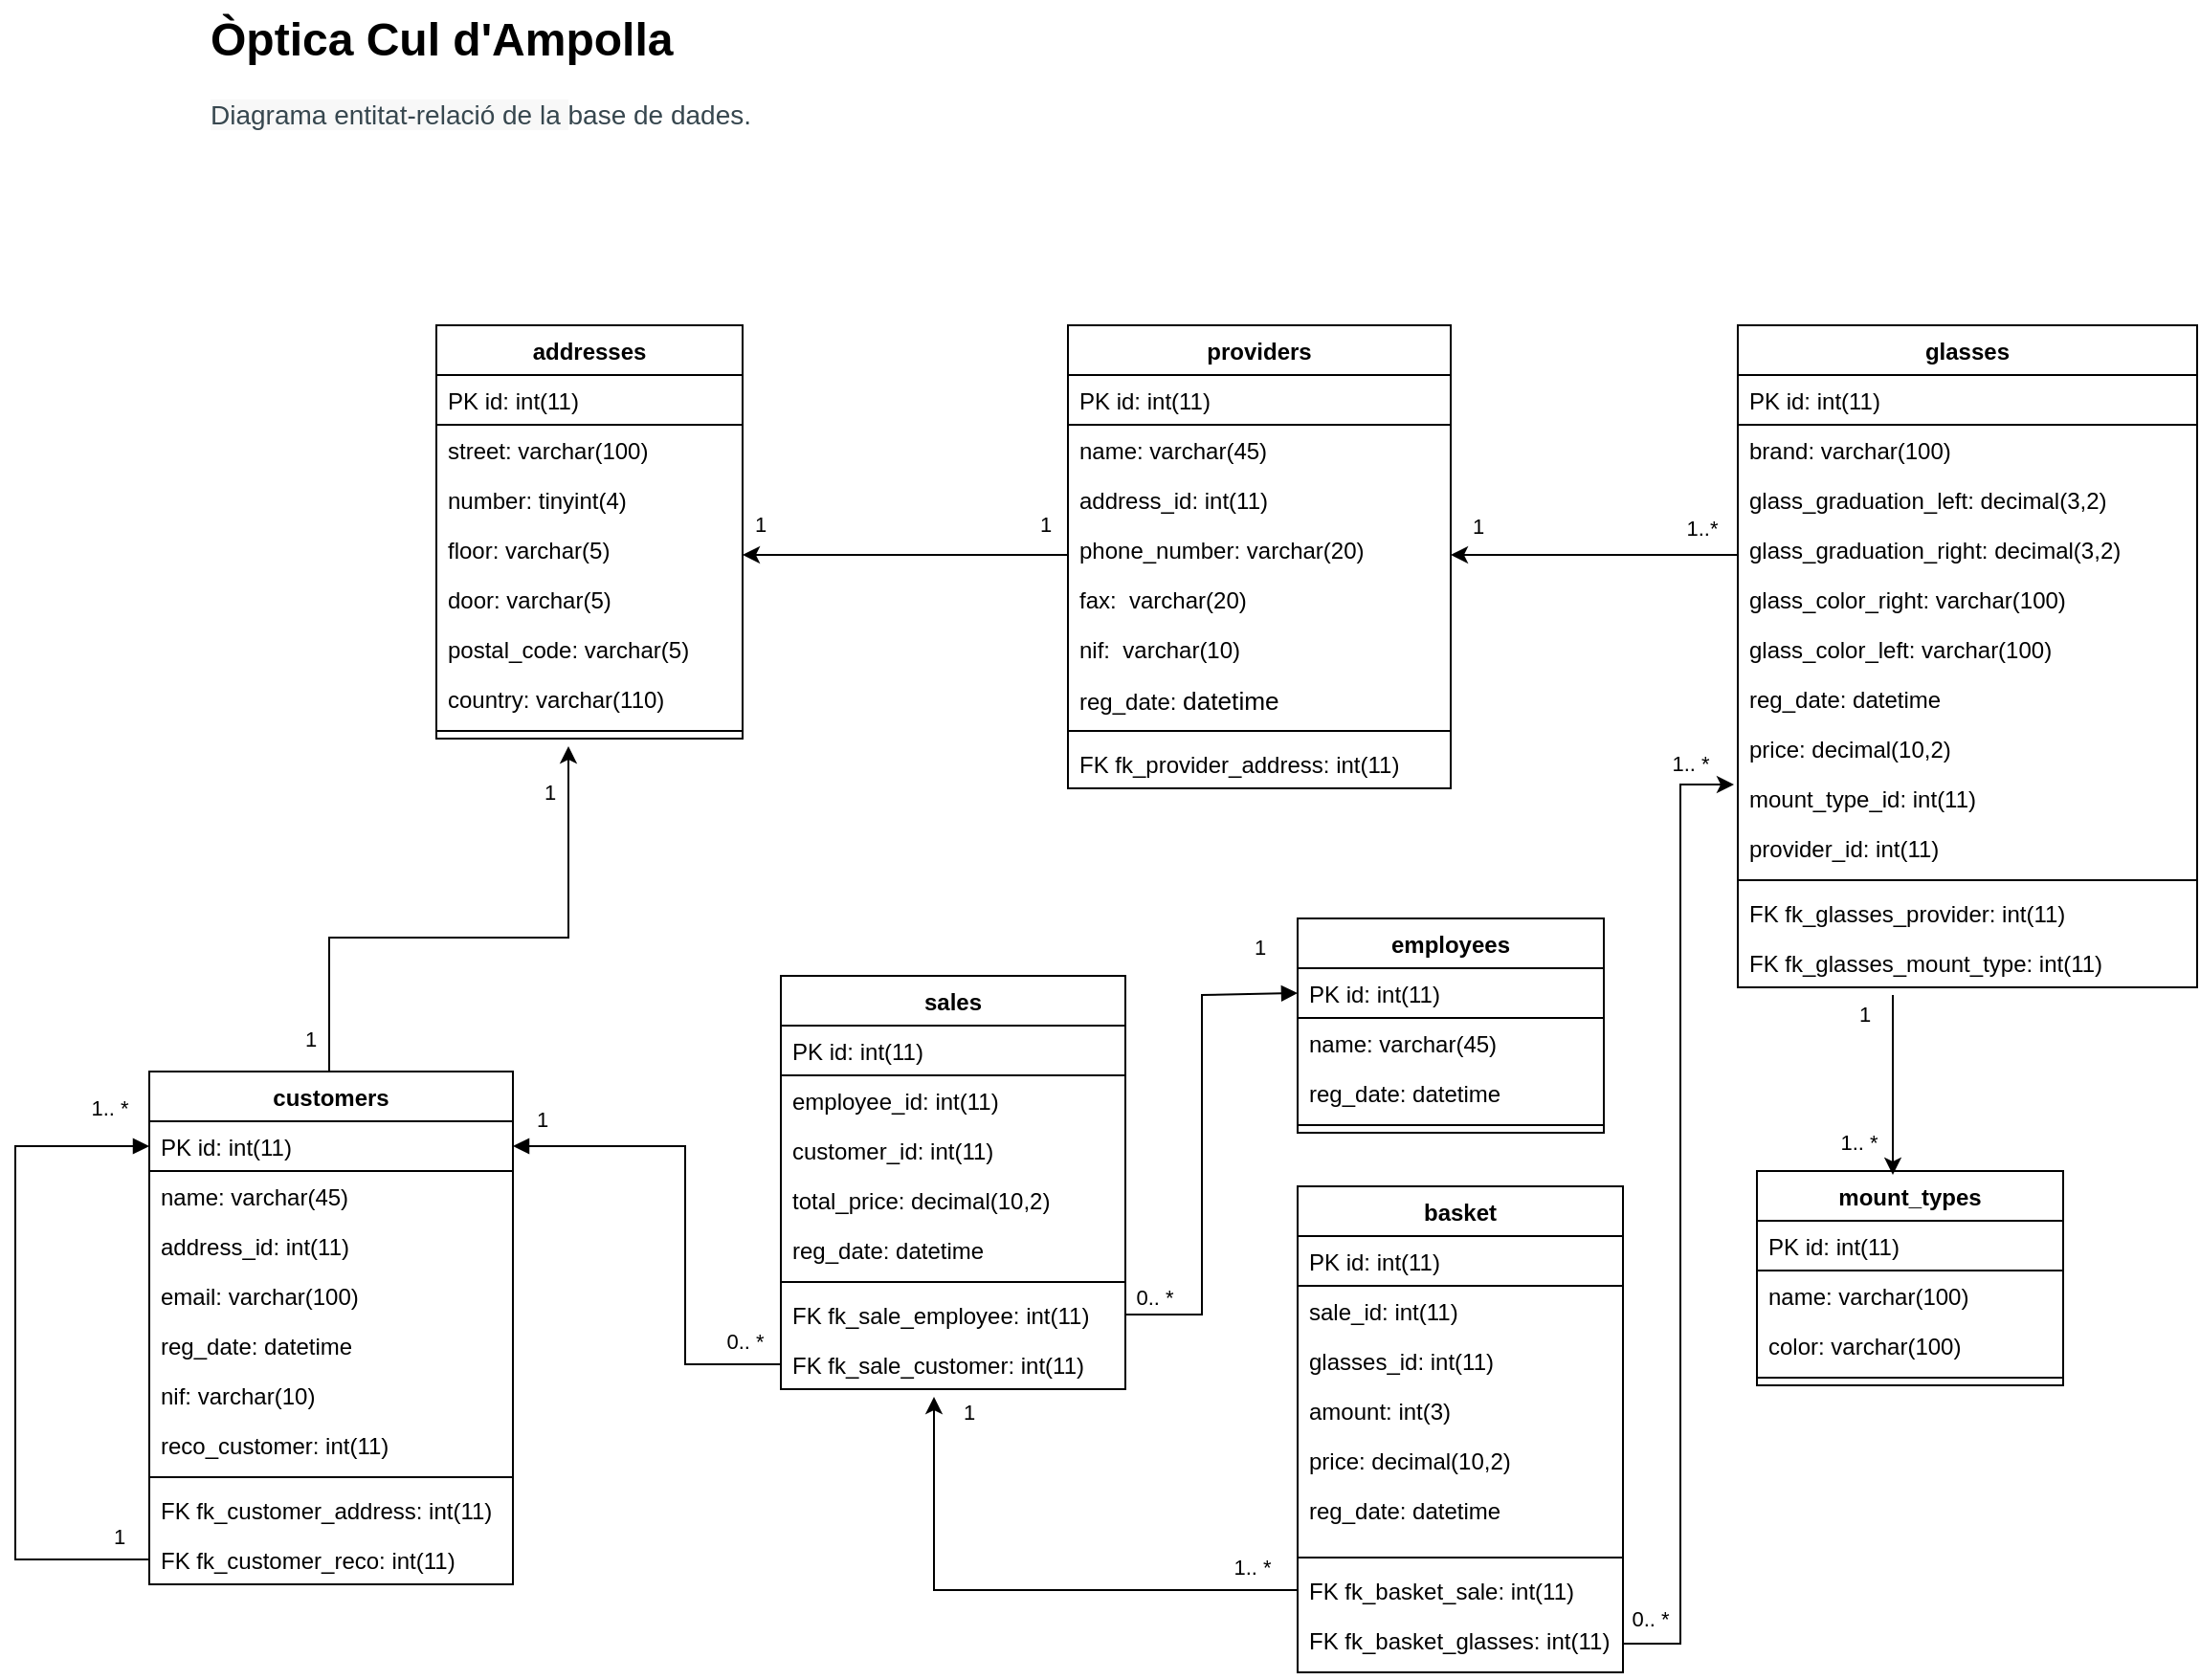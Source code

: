 <mxfile version="26.0.16">
  <diagram name="Page-1" id="b5b7bab2-c9e2-2cf4-8b2a-24fd1a2a6d21">
    <mxGraphModel dx="1430" dy="541" grid="1" gridSize="10" guides="1" tooltips="1" connect="1" arrows="1" fold="1" page="1" pageScale="1" pageWidth="1169" pageHeight="827" background="none" math="0" shadow="0">
      <root>
        <mxCell id="0" />
        <mxCell id="1" parent="0" />
        <mxCell id="E87La_fp3oiZn3WdMD0V-1" value="providers" style="swimlane;fontStyle=1;align=center;verticalAlign=top;childLayout=stackLayout;horizontal=1;startSize=26;horizontalStack=0;resizeParent=1;resizeParentMax=0;resizeLast=0;collapsible=1;marginBottom=0;whiteSpace=wrap;html=1;" parent="1" vertex="1">
          <mxGeometry x="690" y="200" width="200" height="242" as="geometry" />
        </mxCell>
        <mxCell id="E87La_fp3oiZn3WdMD0V-17" value="PK&amp;nbsp;id: int(11)" style="text;strokeColor=default;fillColor=none;align=left;verticalAlign=top;spacingLeft=4;spacingRight=4;overflow=hidden;rotatable=0;points=[[0,0.5],[1,0.5]];portConstraint=eastwest;whiteSpace=wrap;html=1;" parent="E87La_fp3oiZn3WdMD0V-1" vertex="1">
          <mxGeometry y="26" width="200" height="26" as="geometry" />
        </mxCell>
        <mxCell id="E87La_fp3oiZn3WdMD0V-2" value="name: varchar(45)" style="text;strokeColor=none;fillColor=none;align=left;verticalAlign=top;spacingLeft=4;spacingRight=4;overflow=hidden;rotatable=0;points=[[0,0.5],[1,0.5]];portConstraint=eastwest;whiteSpace=wrap;html=1;" parent="E87La_fp3oiZn3WdMD0V-1" vertex="1">
          <mxGeometry y="52" width="200" height="26" as="geometry" />
        </mxCell>
        <mxCell id="E87La_fp3oiZn3WdMD0V-5" value="address_id: int(11)" style="text;strokeColor=none;fillColor=none;align=left;verticalAlign=top;spacingLeft=4;spacingRight=4;overflow=hidden;rotatable=0;points=[[0,0.5],[1,0.5]];portConstraint=eastwest;whiteSpace=wrap;html=1;" parent="E87La_fp3oiZn3WdMD0V-1" vertex="1">
          <mxGeometry y="78" width="200" height="26" as="geometry" />
        </mxCell>
        <mxCell id="E87La_fp3oiZn3WdMD0V-6" value="phone_number: varchar(20)" style="text;strokeColor=none;fillColor=none;align=left;verticalAlign=top;spacingLeft=4;spacingRight=4;overflow=hidden;rotatable=0;points=[[0,0.5],[1,0.5]];portConstraint=eastwest;whiteSpace=wrap;html=1;" parent="E87La_fp3oiZn3WdMD0V-1" vertex="1">
          <mxGeometry y="104" width="200" height="26" as="geometry" />
        </mxCell>
        <mxCell id="E87La_fp3oiZn3WdMD0V-8" value="fax:&amp;nbsp; varchar(20)" style="text;strokeColor=none;fillColor=none;align=left;verticalAlign=top;spacingLeft=4;spacingRight=4;overflow=hidden;rotatable=0;points=[[0,0.5],[1,0.5]];portConstraint=eastwest;whiteSpace=wrap;html=1;" parent="E87La_fp3oiZn3WdMD0V-1" vertex="1">
          <mxGeometry y="130" width="200" height="26" as="geometry" />
        </mxCell>
        <mxCell id="E87La_fp3oiZn3WdMD0V-7" value="nif:&amp;nbsp; varchar(10)" style="text;strokeColor=none;fillColor=none;align=left;verticalAlign=top;spacingLeft=4;spacingRight=4;overflow=hidden;rotatable=0;points=[[0,0.5],[1,0.5]];portConstraint=eastwest;whiteSpace=wrap;html=1;" parent="E87La_fp3oiZn3WdMD0V-1" vertex="1">
          <mxGeometry y="156" width="200" height="26" as="geometry" />
        </mxCell>
        <mxCell id="ixOyMXAkQ-w000aH7906-1" value="reg_date:&amp;nbsp;&lt;span style=&quot;font-family: sans-serif; font-size: 13.12px; text-wrap-mode: nowrap; background-color: rgb(255, 255, 255);&quot;&gt;datetime&lt;/span&gt;" style="text;strokeColor=none;fillColor=none;align=left;verticalAlign=top;spacingLeft=4;spacingRight=4;overflow=hidden;rotatable=0;points=[[0,0.5],[1,0.5]];portConstraint=eastwest;whiteSpace=wrap;html=1;" parent="E87La_fp3oiZn3WdMD0V-1" vertex="1">
          <mxGeometry y="182" width="200" height="26" as="geometry" />
        </mxCell>
        <mxCell id="E87La_fp3oiZn3WdMD0V-3" value="" style="line;strokeWidth=1;fillColor=none;align=left;verticalAlign=middle;spacingTop=-1;spacingLeft=3;spacingRight=3;rotatable=0;labelPosition=right;points=[];portConstraint=eastwest;strokeColor=inherit;" parent="E87La_fp3oiZn3WdMD0V-1" vertex="1">
          <mxGeometry y="208" width="200" height="8" as="geometry" />
        </mxCell>
        <mxCell id="rkmJLzN8BwR5XowPxIm3-57" value="FK fk_provider_address: int(11)" style="text;strokeColor=none;fillColor=none;align=left;verticalAlign=top;spacingLeft=4;spacingRight=4;overflow=hidden;rotatable=0;points=[[0,0.5],[1,0.5]];portConstraint=eastwest;whiteSpace=wrap;html=1;" parent="E87La_fp3oiZn3WdMD0V-1" vertex="1">
          <mxGeometry y="216" width="200" height="26" as="geometry" />
        </mxCell>
        <mxCell id="E87La_fp3oiZn3WdMD0V-18" value="addresses" style="swimlane;fontStyle=1;align=center;verticalAlign=top;childLayout=stackLayout;horizontal=1;startSize=26;horizontalStack=0;resizeParent=1;resizeParentMax=0;resizeLast=0;collapsible=1;marginBottom=0;whiteSpace=wrap;html=1;" parent="1" vertex="1">
          <mxGeometry x="360" y="200" width="160" height="216" as="geometry" />
        </mxCell>
        <mxCell id="E87La_fp3oiZn3WdMD0V-19" value="PK&amp;nbsp;id: int(11)" style="text;strokeColor=default;fillColor=none;align=left;verticalAlign=top;spacingLeft=4;spacingRight=4;overflow=hidden;rotatable=0;points=[[0,0.5],[1,0.5]];portConstraint=eastwest;whiteSpace=wrap;html=1;" parent="E87La_fp3oiZn3WdMD0V-18" vertex="1">
          <mxGeometry y="26" width="160" height="26" as="geometry" />
        </mxCell>
        <mxCell id="E87La_fp3oiZn3WdMD0V-20" value="street: varchar(100)" style="text;strokeColor=none;fillColor=none;align=left;verticalAlign=top;spacingLeft=4;spacingRight=4;overflow=hidden;rotatable=0;points=[[0,0.5],[1,0.5]];portConstraint=eastwest;whiteSpace=wrap;html=1;" parent="E87La_fp3oiZn3WdMD0V-18" vertex="1">
          <mxGeometry y="52" width="160" height="26" as="geometry" />
        </mxCell>
        <mxCell id="E87La_fp3oiZn3WdMD0V-21" value="number: tinyint(4)" style="text;strokeColor=none;fillColor=none;align=left;verticalAlign=top;spacingLeft=4;spacingRight=4;overflow=hidden;rotatable=0;points=[[0,0.5],[1,0.5]];portConstraint=eastwest;whiteSpace=wrap;html=1;" parent="E87La_fp3oiZn3WdMD0V-18" vertex="1">
          <mxGeometry y="78" width="160" height="26" as="geometry" />
        </mxCell>
        <mxCell id="E87La_fp3oiZn3WdMD0V-22" value="floor: varchar(5)" style="text;strokeColor=none;fillColor=none;align=left;verticalAlign=top;spacingLeft=4;spacingRight=4;overflow=hidden;rotatable=0;points=[[0,0.5],[1,0.5]];portConstraint=eastwest;whiteSpace=wrap;html=1;" parent="E87La_fp3oiZn3WdMD0V-18" vertex="1">
          <mxGeometry y="104" width="160" height="26" as="geometry" />
        </mxCell>
        <mxCell id="E87La_fp3oiZn3WdMD0V-23" value="door: varchar(5)" style="text;strokeColor=none;fillColor=none;align=left;verticalAlign=top;spacingLeft=4;spacingRight=4;overflow=hidden;rotatable=0;points=[[0,0.5],[1,0.5]];portConstraint=eastwest;whiteSpace=wrap;html=1;" parent="E87La_fp3oiZn3WdMD0V-18" vertex="1">
          <mxGeometry y="130" width="160" height="26" as="geometry" />
        </mxCell>
        <mxCell id="E87La_fp3oiZn3WdMD0V-24" value="postal_code: varchar(5)" style="text;strokeColor=none;fillColor=none;align=left;verticalAlign=top;spacingLeft=4;spacingRight=4;overflow=hidden;rotatable=0;points=[[0,0.5],[1,0.5]];portConstraint=eastwest;whiteSpace=wrap;html=1;" parent="E87La_fp3oiZn3WdMD0V-18" vertex="1">
          <mxGeometry y="156" width="160" height="26" as="geometry" />
        </mxCell>
        <mxCell id="E87La_fp3oiZn3WdMD0V-27" value="country: varchar(110)" style="text;strokeColor=none;fillColor=none;align=left;verticalAlign=top;spacingLeft=4;spacingRight=4;overflow=hidden;rotatable=0;points=[[0,0.5],[1,0.5]];portConstraint=eastwest;whiteSpace=wrap;html=1;" parent="E87La_fp3oiZn3WdMD0V-18" vertex="1">
          <mxGeometry y="182" width="160" height="26" as="geometry" />
        </mxCell>
        <mxCell id="E87La_fp3oiZn3WdMD0V-25" value="" style="line;strokeWidth=1;fillColor=none;align=left;verticalAlign=middle;spacingTop=-1;spacingLeft=3;spacingRight=3;rotatable=0;labelPosition=right;points=[];portConstraint=eastwest;strokeColor=inherit;" parent="E87La_fp3oiZn3WdMD0V-18" vertex="1">
          <mxGeometry y="208" width="160" height="8" as="geometry" />
        </mxCell>
        <mxCell id="E87La_fp3oiZn3WdMD0V-28" value="glasses" style="swimlane;fontStyle=1;align=center;verticalAlign=top;childLayout=stackLayout;horizontal=1;startSize=26;horizontalStack=0;resizeParent=1;resizeParentMax=0;resizeLast=0;collapsible=1;marginBottom=0;whiteSpace=wrap;html=1;" parent="1" vertex="1">
          <mxGeometry x="1040" y="200" width="240" height="346" as="geometry" />
        </mxCell>
        <mxCell id="E87La_fp3oiZn3WdMD0V-29" value="PK&amp;nbsp;id: int(11)" style="text;strokeColor=default;fillColor=none;align=left;verticalAlign=top;spacingLeft=4;spacingRight=4;overflow=hidden;rotatable=0;points=[[0,0.5],[1,0.5]];portConstraint=eastwest;whiteSpace=wrap;html=1;" parent="E87La_fp3oiZn3WdMD0V-28" vertex="1">
          <mxGeometry y="26" width="240" height="26" as="geometry" />
        </mxCell>
        <mxCell id="E87La_fp3oiZn3WdMD0V-30" value="brand: varchar(100)" style="text;strokeColor=none;fillColor=none;align=left;verticalAlign=top;spacingLeft=4;spacingRight=4;overflow=hidden;rotatable=0;points=[[0,0.5],[1,0.5]];portConstraint=eastwest;whiteSpace=wrap;html=1;" parent="E87La_fp3oiZn3WdMD0V-28" vertex="1">
          <mxGeometry y="52" width="240" height="26" as="geometry" />
        </mxCell>
        <mxCell id="E87La_fp3oiZn3WdMD0V-31" value="glass_graduation_left: decimal(3,2)" style="text;strokeColor=none;fillColor=none;align=left;verticalAlign=top;spacingLeft=4;spacingRight=4;overflow=hidden;rotatable=0;points=[[0,0.5],[1,0.5]];portConstraint=eastwest;whiteSpace=wrap;html=1;" parent="E87La_fp3oiZn3WdMD0V-28" vertex="1">
          <mxGeometry y="78" width="240" height="26" as="geometry" />
        </mxCell>
        <mxCell id="E87La_fp3oiZn3WdMD0V-32" value="glass_graduation_right: decimal(3,2)" style="text;strokeColor=none;fillColor=none;align=left;verticalAlign=top;spacingLeft=4;spacingRight=4;overflow=hidden;rotatable=0;points=[[0,0.5],[1,0.5]];portConstraint=eastwest;whiteSpace=wrap;html=1;" parent="E87La_fp3oiZn3WdMD0V-28" vertex="1">
          <mxGeometry y="104" width="240" height="26" as="geometry" />
        </mxCell>
        <mxCell id="E87La_fp3oiZn3WdMD0V-37" value="glass_color_right: varchar(100)" style="text;strokeColor=none;fillColor=none;align=left;verticalAlign=top;spacingLeft=4;spacingRight=4;overflow=hidden;rotatable=0;points=[[0,0.5],[1,0.5]];portConstraint=eastwest;whiteSpace=wrap;html=1;" parent="E87La_fp3oiZn3WdMD0V-28" vertex="1">
          <mxGeometry y="130" width="240" height="26" as="geometry" />
        </mxCell>
        <mxCell id="E87La_fp3oiZn3WdMD0V-38" value="glass_color_left: varchar(100)" style="text;strokeColor=none;fillColor=none;align=left;verticalAlign=top;spacingLeft=4;spacingRight=4;overflow=hidden;rotatable=0;points=[[0,0.5],[1,0.5]];portConstraint=eastwest;whiteSpace=wrap;html=1;" parent="E87La_fp3oiZn3WdMD0V-28" vertex="1">
          <mxGeometry y="156" width="240" height="26" as="geometry" />
        </mxCell>
        <mxCell id="E87La_fp3oiZn3WdMD0V-95" value="reg_date: datetime" style="text;strokeColor=none;fillColor=none;align=left;verticalAlign=top;spacingLeft=4;spacingRight=4;overflow=hidden;rotatable=0;points=[[0,0.5],[1,0.5]];portConstraint=eastwest;whiteSpace=wrap;html=1;" parent="E87La_fp3oiZn3WdMD0V-28" vertex="1">
          <mxGeometry y="182" width="240" height="26" as="geometry" />
        </mxCell>
        <mxCell id="E87La_fp3oiZn3WdMD0V-39" value="price:&amp;nbsp;decimal(10,2)" style="text;strokeColor=none;fillColor=none;align=left;verticalAlign=top;spacingLeft=4;spacingRight=4;overflow=hidden;rotatable=0;points=[[0,0.5],[1,0.5]];portConstraint=eastwest;whiteSpace=wrap;html=1;" parent="E87La_fp3oiZn3WdMD0V-28" vertex="1">
          <mxGeometry y="208" width="240" height="26" as="geometry" />
        </mxCell>
        <mxCell id="E87La_fp3oiZn3WdMD0V-33" value="mount_type_id: int(11)" style="text;strokeColor=none;fillColor=none;align=left;verticalAlign=top;spacingLeft=4;spacingRight=4;overflow=hidden;rotatable=0;points=[[0,0.5],[1,0.5]];portConstraint=eastwest;whiteSpace=wrap;html=1;" parent="E87La_fp3oiZn3WdMD0V-28" vertex="1">
          <mxGeometry y="234" width="240" height="26" as="geometry" />
        </mxCell>
        <mxCell id="rkmJLzN8BwR5XowPxIm3-59" value="provider_id: int(11)" style="text;strokeColor=none;fillColor=none;align=left;verticalAlign=top;spacingLeft=4;spacingRight=4;overflow=hidden;rotatable=0;points=[[0,0.5],[1,0.5]];portConstraint=eastwest;whiteSpace=wrap;html=1;" parent="E87La_fp3oiZn3WdMD0V-28" vertex="1">
          <mxGeometry y="260" width="240" height="26" as="geometry" />
        </mxCell>
        <mxCell id="E87La_fp3oiZn3WdMD0V-35" value="" style="line;strokeWidth=1;fillColor=none;align=left;verticalAlign=middle;spacingTop=-1;spacingLeft=3;spacingRight=3;rotatable=0;labelPosition=right;points=[];portConstraint=eastwest;strokeColor=inherit;" parent="E87La_fp3oiZn3WdMD0V-28" vertex="1">
          <mxGeometry y="286" width="240" height="8" as="geometry" />
        </mxCell>
        <mxCell id="rkmJLzN8BwR5XowPxIm3-56" value="FK fk_glasses_provider: int(11)" style="text;strokeColor=none;fillColor=none;align=left;verticalAlign=top;spacingLeft=4;spacingRight=4;overflow=hidden;rotatable=0;points=[[0,0.5],[1,0.5]];portConstraint=eastwest;whiteSpace=wrap;html=1;" parent="E87La_fp3oiZn3WdMD0V-28" vertex="1">
          <mxGeometry y="294" width="240" height="26" as="geometry" />
        </mxCell>
        <mxCell id="rkmJLzN8BwR5XowPxIm3-52" value="FK fk_glasses_mount_type: int(11)" style="text;strokeColor=none;fillColor=none;align=left;verticalAlign=top;spacingLeft=4;spacingRight=4;overflow=hidden;rotatable=0;points=[[0,0.5],[1,0.5]];portConstraint=eastwest;whiteSpace=wrap;html=1;" parent="E87La_fp3oiZn3WdMD0V-28" vertex="1">
          <mxGeometry y="320" width="240" height="26" as="geometry" />
        </mxCell>
        <mxCell id="E87La_fp3oiZn3WdMD0V-46" value="customers" style="swimlane;fontStyle=1;align=center;verticalAlign=top;childLayout=stackLayout;horizontal=1;startSize=26;horizontalStack=0;resizeParent=1;resizeParentMax=0;resizeLast=0;collapsible=1;marginBottom=0;whiteSpace=wrap;html=1;" parent="1" vertex="1">
          <mxGeometry x="210" y="590" width="190" height="268" as="geometry" />
        </mxCell>
        <mxCell id="E87La_fp3oiZn3WdMD0V-47" value="PK&amp;nbsp;id: int(11)" style="text;strokeColor=default;fillColor=none;align=left;verticalAlign=top;spacingLeft=4;spacingRight=4;overflow=hidden;rotatable=0;points=[[0,0.5],[1,0.5]];portConstraint=eastwest;whiteSpace=wrap;html=1;" parent="E87La_fp3oiZn3WdMD0V-46" vertex="1">
          <mxGeometry y="26" width="190" height="26" as="geometry" />
        </mxCell>
        <mxCell id="E87La_fp3oiZn3WdMD0V-48" value="name: varchar(45)" style="text;strokeColor=none;fillColor=none;align=left;verticalAlign=top;spacingLeft=4;spacingRight=4;overflow=hidden;rotatable=0;points=[[0,0.5],[1,0.5]];portConstraint=eastwest;whiteSpace=wrap;html=1;" parent="E87La_fp3oiZn3WdMD0V-46" vertex="1">
          <mxGeometry y="52" width="190" height="26" as="geometry" />
        </mxCell>
        <mxCell id="E87La_fp3oiZn3WdMD0V-49" value="address_id: int(11)" style="text;strokeColor=none;fillColor=none;align=left;verticalAlign=top;spacingLeft=4;spacingRight=4;overflow=hidden;rotatable=0;points=[[0,0.5],[1,0.5]];portConstraint=eastwest;whiteSpace=wrap;html=1;" parent="E87La_fp3oiZn3WdMD0V-46" vertex="1">
          <mxGeometry y="78" width="190" height="26" as="geometry" />
        </mxCell>
        <mxCell id="E87La_fp3oiZn3WdMD0V-50" value="email: varchar(100)" style="text;strokeColor=none;fillColor=none;align=left;verticalAlign=top;spacingLeft=4;spacingRight=4;overflow=hidden;rotatable=0;points=[[0,0.5],[1,0.5]];portConstraint=eastwest;whiteSpace=wrap;html=1;" parent="E87La_fp3oiZn3WdMD0V-46" vertex="1">
          <mxGeometry y="104" width="190" height="26" as="geometry" />
        </mxCell>
        <mxCell id="E87La_fp3oiZn3WdMD0V-51" value="reg_date: datetime" style="text;strokeColor=none;fillColor=none;align=left;verticalAlign=top;spacingLeft=4;spacingRight=4;overflow=hidden;rotatable=0;points=[[0,0.5],[1,0.5]];portConstraint=eastwest;whiteSpace=wrap;html=1;" parent="E87La_fp3oiZn3WdMD0V-46" vertex="1">
          <mxGeometry y="130" width="190" height="26" as="geometry" />
        </mxCell>
        <mxCell id="E87La_fp3oiZn3WdMD0V-64" value="nif: varchar(10)" style="text;strokeColor=none;fillColor=none;align=left;verticalAlign=top;spacingLeft=4;spacingRight=4;overflow=hidden;rotatable=0;points=[[0,0.5],[1,0.5]];portConstraint=eastwest;whiteSpace=wrap;html=1;" parent="E87La_fp3oiZn3WdMD0V-46" vertex="1">
          <mxGeometry y="156" width="190" height="26" as="geometry" />
        </mxCell>
        <mxCell id="E87La_fp3oiZn3WdMD0V-52" value="reco_customer: int(11)" style="text;strokeColor=none;fillColor=none;align=left;verticalAlign=top;spacingLeft=4;spacingRight=4;overflow=hidden;rotatable=0;points=[[0,0.5],[1,0.5]];portConstraint=eastwest;whiteSpace=wrap;html=1;" parent="E87La_fp3oiZn3WdMD0V-46" vertex="1">
          <mxGeometry y="182" width="190" height="26" as="geometry" />
        </mxCell>
        <mxCell id="E87La_fp3oiZn3WdMD0V-53" value="" style="line;strokeWidth=1;fillColor=none;align=left;verticalAlign=middle;spacingTop=-1;spacingLeft=3;spacingRight=3;rotatable=0;labelPosition=right;points=[];portConstraint=eastwest;strokeColor=inherit;" parent="E87La_fp3oiZn3WdMD0V-46" vertex="1">
          <mxGeometry y="208" width="190" height="8" as="geometry" />
        </mxCell>
        <mxCell id="rkmJLzN8BwR5XowPxIm3-53" value="FK fk_customer_address: int(11)" style="text;strokeColor=none;fillColor=none;align=left;verticalAlign=top;spacingLeft=4;spacingRight=4;overflow=hidden;rotatable=0;points=[[0,0.5],[1,0.5]];portConstraint=eastwest;whiteSpace=wrap;html=1;" parent="E87La_fp3oiZn3WdMD0V-46" vertex="1">
          <mxGeometry y="216" width="190" height="26" as="geometry" />
        </mxCell>
        <mxCell id="xBMUr3-AuVGmuOxtpznN-5" value="FK fk_customer_reco: int(11)" style="text;strokeColor=none;fillColor=none;align=left;verticalAlign=top;spacingLeft=4;spacingRight=4;overflow=hidden;rotatable=0;points=[[0,0.5],[1,0.5]];portConstraint=eastwest;whiteSpace=wrap;html=1;" parent="E87La_fp3oiZn3WdMD0V-46" vertex="1">
          <mxGeometry y="242" width="190" height="26" as="geometry" />
        </mxCell>
        <mxCell id="xBMUr3-AuVGmuOxtpznN-6" value="" style="html=1;verticalAlign=bottom;endArrow=block;curved=0;rounded=0;exitX=0;exitY=0.5;exitDx=0;exitDy=0;entryX=0;entryY=0.5;entryDx=0;entryDy=0;" parent="E87La_fp3oiZn3WdMD0V-46" target="E87La_fp3oiZn3WdMD0V-47" edge="1" source="xBMUr3-AuVGmuOxtpznN-5">
          <mxGeometry x="0.79" y="-10" width="80" relative="1" as="geometry">
            <mxPoint y="80" as="sourcePoint" />
            <mxPoint x="-70" y="210" as="targetPoint" />
            <mxPoint as="offset" />
            <Array as="points">
              <mxPoint x="-70" y="255" />
              <mxPoint x="-70" y="39" />
            </Array>
          </mxGeometry>
        </mxCell>
        <mxCell id="xBMUr3-AuVGmuOxtpznN-7" value="1.. *" style="edgeLabel;html=1;align=center;verticalAlign=middle;resizable=0;points=[];" parent="xBMUr3-AuVGmuOxtpznN-6" vertex="1" connectable="0">
          <mxGeometry x="0.007" y="3" relative="1" as="geometry">
            <mxPoint x="52" y="-127" as="offset" />
          </mxGeometry>
        </mxCell>
        <mxCell id="xBMUr3-AuVGmuOxtpznN-8" value="1" style="edgeLabel;html=1;align=center;verticalAlign=middle;resizable=0;points=[];" parent="xBMUr3-AuVGmuOxtpznN-6" vertex="1" connectable="0">
          <mxGeometry x="0.063" relative="1" as="geometry">
            <mxPoint x="54" y="107" as="offset" />
          </mxGeometry>
        </mxCell>
        <mxCell id="E87La_fp3oiZn3WdMD0V-55" value="sales&lt;div&gt;&amp;nbsp;&lt;/div&gt;" style="swimlane;fontStyle=1;align=center;verticalAlign=top;childLayout=stackLayout;horizontal=1;startSize=26;horizontalStack=0;resizeParent=1;resizeParentMax=0;resizeLast=0;collapsible=1;marginBottom=0;whiteSpace=wrap;html=1;" parent="1" vertex="1">
          <mxGeometry x="540" y="540" width="180" height="216" as="geometry" />
        </mxCell>
        <mxCell id="E87La_fp3oiZn3WdMD0V-56" value="PK&amp;nbsp;id: int(11)" style="text;strokeColor=default;fillColor=none;align=left;verticalAlign=top;spacingLeft=4;spacingRight=4;overflow=hidden;rotatable=0;points=[[0,0.5],[1,0.5]];portConstraint=eastwest;whiteSpace=wrap;html=1;" parent="E87La_fp3oiZn3WdMD0V-55" vertex="1">
          <mxGeometry y="26" width="180" height="26" as="geometry" />
        </mxCell>
        <mxCell id="E87La_fp3oiZn3WdMD0V-57" value="employee_id: int(11)" style="text;strokeColor=none;fillColor=none;align=left;verticalAlign=top;spacingLeft=4;spacingRight=4;overflow=hidden;rotatable=0;points=[[0,0.5],[1,0.5]];portConstraint=eastwest;whiteSpace=wrap;html=1;" parent="E87La_fp3oiZn3WdMD0V-55" vertex="1">
          <mxGeometry y="52" width="180" height="26" as="geometry" />
        </mxCell>
        <mxCell id="rkmJLzN8BwR5XowPxIm3-28" value="customer_id: int&lt;span style=&quot;background-color: transparent; color: light-dark(rgb(0, 0, 0), rgb(255, 255, 255));&quot;&gt;(11)&lt;/span&gt;" style="text;strokeColor=none;fillColor=none;align=left;verticalAlign=top;spacingLeft=4;spacingRight=4;overflow=hidden;rotatable=0;points=[[0,0.5],[1,0.5]];portConstraint=eastwest;whiteSpace=wrap;html=1;" parent="E87La_fp3oiZn3WdMD0V-55" vertex="1">
          <mxGeometry y="78" width="180" height="26" as="geometry" />
        </mxCell>
        <mxCell id="rkmJLzN8BwR5XowPxIm3-33" value="total_price:&amp;nbsp;decimal(10,2)" style="text;strokeColor=none;fillColor=none;align=left;verticalAlign=top;spacingLeft=4;spacingRight=4;overflow=hidden;rotatable=0;points=[[0,0.5],[1,0.5]];portConstraint=eastwest;whiteSpace=wrap;html=1;" parent="E87La_fp3oiZn3WdMD0V-55" vertex="1">
          <mxGeometry y="104" width="180" height="26" as="geometry" />
        </mxCell>
        <mxCell id="E87La_fp3oiZn3WdMD0V-60" value="reg_date: datetime" style="text;strokeColor=none;fillColor=none;align=left;verticalAlign=top;spacingLeft=4;spacingRight=4;overflow=hidden;rotatable=0;points=[[0,0.5],[1,0.5]];portConstraint=eastwest;whiteSpace=wrap;html=1;" parent="E87La_fp3oiZn3WdMD0V-55" vertex="1">
          <mxGeometry y="130" width="180" height="26" as="geometry" />
        </mxCell>
        <mxCell id="E87La_fp3oiZn3WdMD0V-62" value="" style="line;strokeWidth=1;fillColor=none;align=left;verticalAlign=middle;spacingTop=-1;spacingLeft=3;spacingRight=3;rotatable=0;labelPosition=right;points=[];portConstraint=eastwest;strokeColor=inherit;" parent="E87La_fp3oiZn3WdMD0V-55" vertex="1">
          <mxGeometry y="156" width="180" height="8" as="geometry" />
        </mxCell>
        <mxCell id="rkmJLzN8BwR5XowPxIm3-46" value="FK fk_sale_employee: int(11)" style="text;strokeColor=none;fillColor=none;align=left;verticalAlign=top;spacingLeft=4;spacingRight=4;overflow=hidden;rotatable=0;points=[[0,0.5],[1,0.5]];portConstraint=eastwest;whiteSpace=wrap;html=1;" parent="E87La_fp3oiZn3WdMD0V-55" vertex="1">
          <mxGeometry y="164" width="180" height="26" as="geometry" />
        </mxCell>
        <mxCell id="BUF5odyCItldhYf62gLh-1" value="FK fk_sale_customer: int(11)" style="text;strokeColor=none;fillColor=none;align=left;verticalAlign=top;spacingLeft=4;spacingRight=4;overflow=hidden;rotatable=0;points=[[0,0.5],[1,0.5]];portConstraint=eastwest;whiteSpace=wrap;html=1;" vertex="1" parent="E87La_fp3oiZn3WdMD0V-55">
          <mxGeometry y="190" width="180" height="26" as="geometry" />
        </mxCell>
        <mxCell id="E87La_fp3oiZn3WdMD0V-68" value="employees" style="swimlane;fontStyle=1;align=center;verticalAlign=top;childLayout=stackLayout;horizontal=1;startSize=26;horizontalStack=0;resizeParent=1;resizeParentMax=0;resizeLast=0;collapsible=1;marginBottom=0;whiteSpace=wrap;html=1;" parent="1" vertex="1">
          <mxGeometry x="810" y="510" width="160" height="112" as="geometry" />
        </mxCell>
        <mxCell id="E87La_fp3oiZn3WdMD0V-69" value="PK&amp;nbsp;id: int(11)" style="text;strokeColor=default;fillColor=none;align=left;verticalAlign=top;spacingLeft=4;spacingRight=4;overflow=hidden;rotatable=0;points=[[0,0.5],[1,0.5]];portConstraint=eastwest;whiteSpace=wrap;html=1;" parent="E87La_fp3oiZn3WdMD0V-68" vertex="1">
          <mxGeometry y="26" width="160" height="26" as="geometry" />
        </mxCell>
        <mxCell id="E87La_fp3oiZn3WdMD0V-70" value="name: varchar(45)" style="text;strokeColor=none;fillColor=none;align=left;verticalAlign=top;spacingLeft=4;spacingRight=4;overflow=hidden;rotatable=0;points=[[0,0.5],[1,0.5]];portConstraint=eastwest;whiteSpace=wrap;html=1;" parent="E87La_fp3oiZn3WdMD0V-68" vertex="1">
          <mxGeometry y="52" width="160" height="26" as="geometry" />
        </mxCell>
        <mxCell id="E87La_fp3oiZn3WdMD0V-73" value="reg_date: datetime" style="text;strokeColor=none;fillColor=none;align=left;verticalAlign=top;spacingLeft=4;spacingRight=4;overflow=hidden;rotatable=0;points=[[0,0.5],[1,0.5]];portConstraint=eastwest;whiteSpace=wrap;html=1;" parent="E87La_fp3oiZn3WdMD0V-68" vertex="1">
          <mxGeometry y="78" width="160" height="26" as="geometry" />
        </mxCell>
        <mxCell id="E87La_fp3oiZn3WdMD0V-76" value="" style="line;strokeWidth=1;fillColor=none;align=left;verticalAlign=middle;spacingTop=-1;spacingLeft=3;spacingRight=3;rotatable=0;labelPosition=right;points=[];portConstraint=eastwest;strokeColor=inherit;" parent="E87La_fp3oiZn3WdMD0V-68" vertex="1">
          <mxGeometry y="104" width="160" height="8" as="geometry" />
        </mxCell>
        <mxCell id="rkmJLzN8BwR5XowPxIm3-1" value="" style="endArrow=classic;html=1;rounded=0;" parent="1" edge="1">
          <mxGeometry width="50" height="50" relative="1" as="geometry">
            <mxPoint x="690" y="320" as="sourcePoint" />
            <mxPoint x="520" y="320" as="targetPoint" />
          </mxGeometry>
        </mxCell>
        <mxCell id="rkmJLzN8BwR5XowPxIm3-17" value="1" style="edgeLabel;html=1;align=center;verticalAlign=middle;resizable=0;points=[];" parent="rkmJLzN8BwR5XowPxIm3-1" vertex="1" connectable="0">
          <mxGeometry relative="1" as="geometry">
            <mxPoint x="73" y="-16" as="offset" />
          </mxGeometry>
        </mxCell>
        <mxCell id="rkmJLzN8BwR5XowPxIm3-18" value="1" style="edgeLabel;html=1;align=center;verticalAlign=middle;resizable=0;points=[];" parent="rkmJLzN8BwR5XowPxIm3-1" vertex="1" connectable="0">
          <mxGeometry relative="1" as="geometry">
            <mxPoint x="-76" y="-16" as="offset" />
          </mxGeometry>
        </mxCell>
        <mxCell id="rkmJLzN8BwR5XowPxIm3-2" value="" style="endArrow=classic;html=1;rounded=0;" parent="1" edge="1">
          <mxGeometry width="50" height="50" relative="1" as="geometry">
            <mxPoint x="1040" y="320" as="sourcePoint" />
            <mxPoint x="890" y="320" as="targetPoint" />
          </mxGeometry>
        </mxCell>
        <mxCell id="rkmJLzN8BwR5XowPxIm3-13" value="1" style="edgeLabel;html=1;align=center;verticalAlign=middle;resizable=0;points=[];" parent="rkmJLzN8BwR5XowPxIm3-2" vertex="1" connectable="0">
          <mxGeometry x="0.185" relative="1" as="geometry">
            <mxPoint x="-47" y="-15" as="offset" />
          </mxGeometry>
        </mxCell>
        <mxCell id="rkmJLzN8BwR5XowPxIm3-14" value="1..*" style="edgeLabel;html=1;align=center;verticalAlign=middle;resizable=0;points=[];" parent="rkmJLzN8BwR5XowPxIm3-2" vertex="1" connectable="0">
          <mxGeometry x="0.046" y="3" relative="1" as="geometry">
            <mxPoint x="59" y="-17" as="offset" />
          </mxGeometry>
        </mxCell>
        <mxCell id="rkmJLzN8BwR5XowPxIm3-3" value="" style="endArrow=classic;html=1;rounded=0;exitX=0.5;exitY=0;exitDx=0;exitDy=0;" parent="1" edge="1">
          <mxGeometry width="50" height="50" relative="1" as="geometry">
            <mxPoint x="304" y="590" as="sourcePoint" />
            <mxPoint x="429" y="420" as="targetPoint" />
            <Array as="points">
              <mxPoint x="304" y="520" />
              <mxPoint x="429" y="520" />
            </Array>
          </mxGeometry>
        </mxCell>
        <mxCell id="rkmJLzN8BwR5XowPxIm3-20" value="1" style="edgeLabel;html=1;align=center;verticalAlign=middle;resizable=0;points=[];" parent="rkmJLzN8BwR5XowPxIm3-3" vertex="1" connectable="0">
          <mxGeometry x="-0.04" y="-3" relative="1" as="geometry">
            <mxPoint x="43" y="-79" as="offset" />
          </mxGeometry>
        </mxCell>
        <mxCell id="rkmJLzN8BwR5XowPxIm3-21" value="1" style="edgeLabel;html=1;align=center;verticalAlign=middle;resizable=0;points=[];" parent="rkmJLzN8BwR5XowPxIm3-3" vertex="1" connectable="0">
          <mxGeometry x="0.04" y="1" relative="1" as="geometry">
            <mxPoint x="-94" y="54" as="offset" />
          </mxGeometry>
        </mxCell>
        <mxCell id="rkmJLzN8BwR5XowPxIm3-4" value="mount_types" style="swimlane;fontStyle=1;align=center;verticalAlign=top;childLayout=stackLayout;horizontal=1;startSize=26;horizontalStack=0;resizeParent=1;resizeParentMax=0;resizeLast=0;collapsible=1;marginBottom=0;whiteSpace=wrap;html=1;" parent="1" vertex="1">
          <mxGeometry x="1050" y="642" width="160" height="112" as="geometry" />
        </mxCell>
        <mxCell id="rkmJLzN8BwR5XowPxIm3-5" value="PK id: int(11)" style="text;strokeColor=default;fillColor=none;align=left;verticalAlign=top;spacingLeft=4;spacingRight=4;overflow=hidden;rotatable=0;points=[[0,0.5],[1,0.5]];portConstraint=eastwest;whiteSpace=wrap;html=1;" parent="rkmJLzN8BwR5XowPxIm3-4" vertex="1">
          <mxGeometry y="26" width="160" height="26" as="geometry" />
        </mxCell>
        <mxCell id="rkmJLzN8BwR5XowPxIm3-6" value="name: varchar(100)" style="text;strokeColor=none;fillColor=none;align=left;verticalAlign=top;spacingLeft=4;spacingRight=4;overflow=hidden;rotatable=0;points=[[0,0.5],[1,0.5]];portConstraint=eastwest;whiteSpace=wrap;html=1;" parent="rkmJLzN8BwR5XowPxIm3-4" vertex="1">
          <mxGeometry y="52" width="160" height="26" as="geometry" />
        </mxCell>
        <mxCell id="rkmJLzN8BwR5XowPxIm3-30" value="color: varchar(100)" style="text;strokeColor=none;fillColor=none;align=left;verticalAlign=top;spacingLeft=4;spacingRight=4;overflow=hidden;rotatable=0;points=[[0,0.5],[1,0.5]];portConstraint=eastwest;whiteSpace=wrap;html=1;" parent="rkmJLzN8BwR5XowPxIm3-4" vertex="1">
          <mxGeometry y="78" width="160" height="26" as="geometry" />
        </mxCell>
        <mxCell id="rkmJLzN8BwR5XowPxIm3-8" value="" style="line;strokeWidth=1;fillColor=none;align=left;verticalAlign=middle;spacingTop=-1;spacingLeft=3;spacingRight=3;rotatable=0;labelPosition=right;points=[];portConstraint=eastwest;strokeColor=inherit;" parent="rkmJLzN8BwR5XowPxIm3-4" vertex="1">
          <mxGeometry y="104" width="160" height="8" as="geometry" />
        </mxCell>
        <mxCell id="rkmJLzN8BwR5XowPxIm3-9" value="" style="endArrow=classic;html=1;rounded=0;" parent="1" edge="1">
          <mxGeometry width="50" height="50" relative="1" as="geometry">
            <mxPoint x="1121" y="550" as="sourcePoint" />
            <mxPoint x="1121" y="644" as="targetPoint" />
          </mxGeometry>
        </mxCell>
        <mxCell id="rkmJLzN8BwR5XowPxIm3-15" value="1" style="edgeLabel;html=1;align=center;verticalAlign=middle;resizable=0;points=[];" parent="rkmJLzN8BwR5XowPxIm3-9" vertex="1" connectable="0">
          <mxGeometry x="-0.1" y="1" relative="1" as="geometry">
            <mxPoint x="-16" y="-33" as="offset" />
          </mxGeometry>
        </mxCell>
        <mxCell id="rkmJLzN8BwR5XowPxIm3-16" value="1.. *" style="edgeLabel;html=1;align=center;verticalAlign=middle;resizable=0;points=[];" parent="rkmJLzN8BwR5XowPxIm3-9" vertex="1" connectable="0">
          <mxGeometry y="1" relative="1" as="geometry">
            <mxPoint x="-19" y="30" as="offset" />
          </mxGeometry>
        </mxCell>
        <mxCell id="rkmJLzN8BwR5XowPxIm3-36" value="" style="html=1;verticalAlign=bottom;endArrow=block;curved=0;rounded=0;exitX=0;exitY=0.5;exitDx=0;exitDy=0;entryX=1;entryY=0.5;entryDx=0;entryDy=0;" parent="1" edge="1" target="E87La_fp3oiZn3WdMD0V-47" source="BUF5odyCItldhYf62gLh-1">
          <mxGeometry x="0.79" y="-10" width="80" relative="1" as="geometry">
            <mxPoint x="530" y="740" as="sourcePoint" />
            <mxPoint x="401" y="743" as="targetPoint" />
            <mxPoint as="offset" />
            <Array as="points">
              <mxPoint x="490" y="743" />
              <mxPoint x="490" y="629" />
            </Array>
          </mxGeometry>
        </mxCell>
        <mxCell id="rkmJLzN8BwR5XowPxIm3-37" value="0.. *" style="edgeLabel;html=1;align=center;verticalAlign=middle;resizable=0;points=[];" parent="rkmJLzN8BwR5XowPxIm3-36" vertex="1" connectable="0">
          <mxGeometry x="0.007" y="3" relative="1" as="geometry">
            <mxPoint x="34" y="66" as="offset" />
          </mxGeometry>
        </mxCell>
        <mxCell id="rkmJLzN8BwR5XowPxIm3-38" value="1" style="edgeLabel;html=1;align=center;verticalAlign=middle;resizable=0;points=[];" parent="rkmJLzN8BwR5XowPxIm3-36" vertex="1" connectable="0">
          <mxGeometry x="0.063" relative="1" as="geometry">
            <mxPoint x="-75" y="-43" as="offset" />
          </mxGeometry>
        </mxCell>
        <mxCell id="rkmJLzN8BwR5XowPxIm3-39" value="" style="html=1;verticalAlign=bottom;endArrow=block;curved=0;rounded=0;exitX=1;exitY=0.5;exitDx=0;exitDy=0;entryX=0;entryY=0.5;entryDx=0;entryDy=0;" parent="1" edge="1" target="E87La_fp3oiZn3WdMD0V-69" source="rkmJLzN8BwR5XowPxIm3-46">
          <mxGeometry x="0.79" y="-10" width="80" relative="1" as="geometry">
            <mxPoint x="720" y="606.5" as="sourcePoint" />
            <mxPoint x="810" y="607" as="targetPoint" />
            <mxPoint as="offset" />
            <Array as="points">
              <mxPoint x="760" y="717" />
              <mxPoint x="760" y="550" />
            </Array>
          </mxGeometry>
        </mxCell>
        <mxCell id="rkmJLzN8BwR5XowPxIm3-40" value="0.. *" style="edgeLabel;html=1;align=center;verticalAlign=middle;resizable=0;points=[];" parent="rkmJLzN8BwR5XowPxIm3-39" vertex="1" connectable="0">
          <mxGeometry x="0.007" y="3" relative="1" as="geometry">
            <mxPoint x="-22" y="80" as="offset" />
          </mxGeometry>
        </mxCell>
        <mxCell id="rkmJLzN8BwR5XowPxIm3-41" value="1" style="edgeLabel;html=1;align=center;verticalAlign=middle;resizable=0;points=[];" parent="rkmJLzN8BwR5XowPxIm3-39" vertex="1" connectable="0">
          <mxGeometry x="0.063" relative="1" as="geometry">
            <mxPoint x="30" y="-96" as="offset" />
          </mxGeometry>
        </mxCell>
        <mxCell id="ixOyMXAkQ-w000aH7906-4" value="&lt;h1 style=&quot;margin-top: 0px;&quot;&gt;Òptica Cul d&#39;Ampolla&lt;/h1&gt;&lt;p&gt;&lt;span style=&quot;color: rgb(55, 71, 79); font-family: Montserrat, Arial, Helvetica; font-size: 14px; background-color: rgb(248, 248, 248);&quot;&gt;Diagrama entitat-relació de la&amp;nbsp;&lt;/span&gt;&lt;span style=&quot;background-color: rgb(255, 255, 255); color: rgb(55, 71, 79); font-family: Montserrat, Arial, Helvetica; font-size: 14px; text-align: justify;&quot;&gt;base de dades.&lt;/span&gt;&lt;/p&gt;" style="text;html=1;whiteSpace=wrap;overflow=hidden;rounded=0;" parent="1" vertex="1">
          <mxGeometry x="240" y="30" width="360" height="120" as="geometry" />
        </mxCell>
        <mxCell id="emfltzd0DvG7L6Zh0Efe-1" value="basket" style="swimlane;fontStyle=1;align=center;verticalAlign=top;childLayout=stackLayout;horizontal=1;startSize=26;horizontalStack=0;resizeParent=1;resizeParentMax=0;resizeLast=0;collapsible=1;marginBottom=0;whiteSpace=wrap;html=1;" parent="1" vertex="1">
          <mxGeometry x="810" y="650" width="170" height="254" as="geometry" />
        </mxCell>
        <mxCell id="emfltzd0DvG7L6Zh0Efe-2" value="PK&amp;nbsp;id: int(11)" style="text;strokeColor=default;fillColor=none;align=left;verticalAlign=top;spacingLeft=4;spacingRight=4;overflow=hidden;rotatable=0;points=[[0,0.5],[1,0.5]];portConstraint=eastwest;whiteSpace=wrap;html=1;" parent="emfltzd0DvG7L6Zh0Efe-1" vertex="1">
          <mxGeometry y="26" width="170" height="26" as="geometry" />
        </mxCell>
        <mxCell id="BUF5odyCItldhYf62gLh-3" value="sale_id: int(11)" style="text;strokeColor=none;fillColor=none;align=left;verticalAlign=top;spacingLeft=4;spacingRight=4;overflow=hidden;rotatable=0;points=[[0,0.5],[1,0.5]];portConstraint=eastwest;whiteSpace=wrap;html=1;" vertex="1" parent="emfltzd0DvG7L6Zh0Efe-1">
          <mxGeometry y="52" width="170" height="26" as="geometry" />
        </mxCell>
        <mxCell id="xBMUr3-AuVGmuOxtpznN-9" value="glasses_id: int(11)" style="text;strokeColor=none;fillColor=none;align=left;verticalAlign=top;spacingLeft=4;spacingRight=4;overflow=hidden;rotatable=0;points=[[0,0.5],[1,0.5]];portConstraint=eastwest;whiteSpace=wrap;html=1;" parent="emfltzd0DvG7L6Zh0Efe-1" vertex="1">
          <mxGeometry y="78" width="170" height="26" as="geometry" />
        </mxCell>
        <mxCell id="emfltzd0DvG7L6Zh0Efe-6" value="amount: int(3)" style="text;strokeColor=none;fillColor=none;align=left;verticalAlign=top;spacingLeft=4;spacingRight=4;overflow=hidden;rotatable=0;points=[[0,0.5],[1,0.5]];portConstraint=eastwest;whiteSpace=wrap;html=1;" parent="emfltzd0DvG7L6Zh0Efe-1" vertex="1">
          <mxGeometry y="104" width="170" height="26" as="geometry" />
        </mxCell>
        <mxCell id="xBMUr3-AuVGmuOxtpznN-4" value="price:&amp;nbsp;decimal(10,2)" style="text;strokeColor=none;fillColor=none;align=left;verticalAlign=top;spacingLeft=4;spacingRight=4;overflow=hidden;rotatable=0;points=[[0,0.5],[1,0.5]];portConstraint=eastwest;whiteSpace=wrap;html=1;" parent="emfltzd0DvG7L6Zh0Efe-1" vertex="1">
          <mxGeometry y="130" width="170" height="26" as="geometry" />
        </mxCell>
        <mxCell id="emfltzd0DvG7L6Zh0Efe-4" value="reg_date: datetime" style="text;strokeColor=none;fillColor=none;align=left;verticalAlign=top;spacingLeft=4;spacingRight=4;overflow=hidden;rotatable=0;points=[[0,0.5],[1,0.5]];portConstraint=eastwest;whiteSpace=wrap;html=1;" parent="emfltzd0DvG7L6Zh0Efe-1" vertex="1">
          <mxGeometry y="156" width="170" height="34" as="geometry" />
        </mxCell>
        <mxCell id="xBMUr3-AuVGmuOxtpznN-10" value="" style="endArrow=classic;html=1;rounded=0;entryX=1.006;entryY=0.192;entryDx=0;entryDy=0;entryPerimeter=0;exitX=1;exitY=0.5;exitDx=0;exitDy=0;" parent="emfltzd0DvG7L6Zh0Efe-1" source="emfltzd0DvG7L6Zh0Efe-8" edge="1">
          <mxGeometry width="50" height="50" relative="1" as="geometry">
            <mxPoint x="161" y="65" as="sourcePoint" />
            <mxPoint x="228" y="-210" as="targetPoint" />
            <Array as="points">
              <mxPoint x="200" y="239" />
              <mxPoint x="200" y="-210" />
            </Array>
          </mxGeometry>
        </mxCell>
        <mxCell id="xBMUr3-AuVGmuOxtpznN-11" value="1.. *" style="edgeLabel;html=1;align=center;verticalAlign=middle;resizable=0;points=[];" parent="xBMUr3-AuVGmuOxtpznN-10" vertex="1" connectable="0">
          <mxGeometry x="-0.1" y="1" relative="1" as="geometry">
            <mxPoint x="6" y="-262" as="offset" />
          </mxGeometry>
        </mxCell>
        <mxCell id="xBMUr3-AuVGmuOxtpznN-12" value="0.. *" style="edgeLabel;html=1;align=center;verticalAlign=middle;resizable=0;points=[];" parent="xBMUr3-AuVGmuOxtpznN-10" vertex="1" connectable="0">
          <mxGeometry y="1" relative="1" as="geometry">
            <mxPoint x="-15" y="210" as="offset" />
          </mxGeometry>
        </mxCell>
        <mxCell id="xBMUr3-AuVGmuOxtpznN-14" value="" style="line;strokeWidth=1;fillColor=none;align=left;verticalAlign=middle;spacingTop=-1;spacingLeft=3;spacingRight=3;rotatable=0;labelPosition=right;points=[];portConstraint=eastwest;strokeColor=inherit;" parent="emfltzd0DvG7L6Zh0Efe-1" vertex="1">
          <mxGeometry y="190" width="170" height="8" as="geometry" />
        </mxCell>
        <mxCell id="rkmJLzN8BwR5XowPxIm3-45" value="FK fk_basket_sale: int(11)&lt;div&gt;&lt;br&gt;&lt;/div&gt;" style="text;strokeColor=none;fillColor=none;align=left;verticalAlign=top;spacingLeft=4;spacingRight=4;overflow=hidden;rotatable=0;points=[[0,0.5],[1,0.5]];portConstraint=eastwest;whiteSpace=wrap;html=1;" parent="emfltzd0DvG7L6Zh0Efe-1" vertex="1">
          <mxGeometry y="198" width="170" height="26" as="geometry" />
        </mxCell>
        <mxCell id="emfltzd0DvG7L6Zh0Efe-8" value="FK fk_basket_glasses: int(11)" style="text;strokeColor=none;fillColor=none;align=left;verticalAlign=top;spacingLeft=4;spacingRight=4;overflow=hidden;rotatable=0;points=[[0,0.5],[1,0.5]];portConstraint=eastwest;whiteSpace=wrap;html=1;" parent="emfltzd0DvG7L6Zh0Efe-1" vertex="1">
          <mxGeometry y="224" width="170" height="30" as="geometry" />
        </mxCell>
        <mxCell id="BUF5odyCItldhYf62gLh-5" value="" style="endArrow=classic;html=1;rounded=0;exitX=0;exitY=0.5;exitDx=0;exitDy=0;" edge="1" parent="1" source="rkmJLzN8BwR5XowPxIm3-45">
          <mxGeometry width="50" height="50" relative="1" as="geometry">
            <mxPoint x="680" y="820" as="sourcePoint" />
            <mxPoint x="620" y="760" as="targetPoint" />
            <Array as="points">
              <mxPoint x="620" y="861" />
            </Array>
          </mxGeometry>
        </mxCell>
        <mxCell id="BUF5odyCItldhYf62gLh-6" value="1" style="edgeLabel;html=1;align=center;verticalAlign=middle;resizable=0;points=[];" vertex="1" connectable="0" parent="BUF5odyCItldhYf62gLh-5">
          <mxGeometry x="-0.1" y="1" relative="1" as="geometry">
            <mxPoint x="-41" y="-94" as="offset" />
          </mxGeometry>
        </mxCell>
        <mxCell id="BUF5odyCItldhYf62gLh-7" value="1.. *" style="edgeLabel;html=1;align=center;verticalAlign=middle;resizable=0;points=[];" vertex="1" connectable="0" parent="BUF5odyCItldhYf62gLh-5">
          <mxGeometry y="1" relative="1" as="geometry">
            <mxPoint x="121" y="-13" as="offset" />
          </mxGeometry>
        </mxCell>
      </root>
    </mxGraphModel>
  </diagram>
</mxfile>
